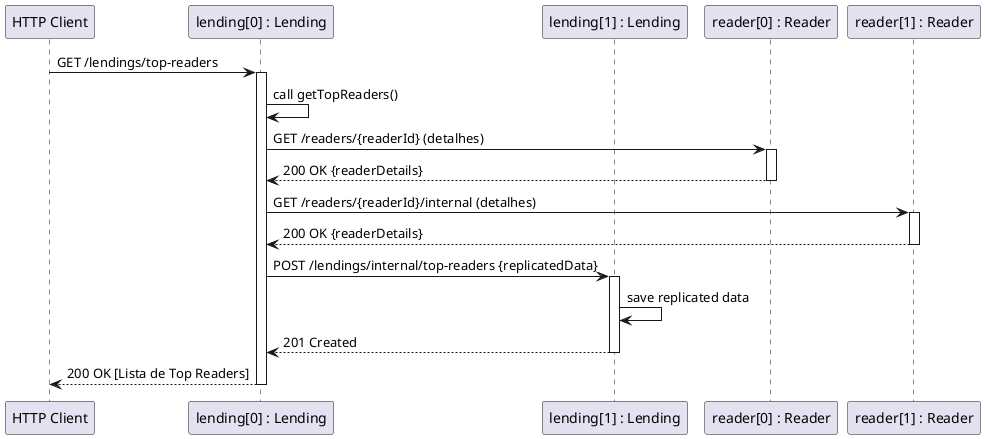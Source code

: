 @startuml
participant "HTTP Client" as client
participant "lending[0] : Lending" as lending0
participant "lending[1] : Lending" as lending1
participant "reader[0] : Reader" as reader0
participant "reader[1] : Reader" as reader1

' O cliente faz uma solicitação para o serviço Lending
client -> lending0: GET /lendings/top-readers
activate lending0

' lending[0] busca os top readers localmente
lending0 -> lending0: call getTopReaders()

' lending[0] consulta a primeira instância de Reader para detalhes dos leitores
lending0 -> reader0: GET /readers/{readerId} (detalhes)
activate reader0
reader0 --> lending0: 200 OK {readerDetails}
deactivate reader0

' lending[0] também consulta a segunda instância de Reader para consistência
lending0 -> reader1: GET /readers/{readerId}/internal (detalhes)
activate reader1
reader1 --> lending0: 200 OK {readerDetails}
deactivate reader1

' Replicação para a segunda instância do Lending
lending0 -> lending1: POST /lendings/internal/top-readers {replicatedData}
activate lending1
lending1 -> lending1: save replicated data
lending1 --> lending0: 201 Created
deactivate lending1

' Resposta final ao cliente
lending0 --> client: 200 OK [Lista de Top Readers]
deactivate lending0
@enduml

